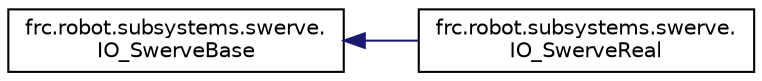 digraph "Graphical Class Hierarchy"
{
 // LATEX_PDF_SIZE
  edge [fontname="Helvetica",fontsize="10",labelfontname="Helvetica",labelfontsize="10"];
  node [fontname="Helvetica",fontsize="10",shape=record];
  rankdir="LR";
  Node0 [label="frc.robot.subsystems.swerve.\lIO_SwerveBase",height=0.2,width=0.4,color="black", fillcolor="white", style="filled",URL="$interfacefrc_1_1robot_1_1subsystems_1_1swerve_1_1_i_o___swerve_base.html",tooltip=" "];
  Node0 -> Node1 [dir="back",color="midnightblue",fontsize="10",style="solid",fontname="Helvetica"];
  Node1 [label="frc.robot.subsystems.swerve.\lIO_SwerveReal",height=0.2,width=0.4,color="black", fillcolor="white", style="filled",URL="$classfrc_1_1robot_1_1subsystems_1_1swerve_1_1_i_o___swerve_real.html",tooltip=" "];
}
